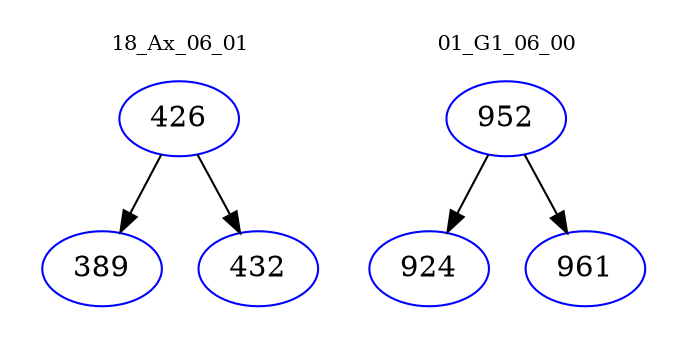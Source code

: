 digraph{
subgraph cluster_0 {
color = white
label = "18_Ax_06_01";
fontsize=10;
T0_426 [label="426", color="blue"]
T0_426 -> T0_389 [color="black"]
T0_389 [label="389", color="blue"]
T0_426 -> T0_432 [color="black"]
T0_432 [label="432", color="blue"]
}
subgraph cluster_1 {
color = white
label = "01_G1_06_00";
fontsize=10;
T1_952 [label="952", color="blue"]
T1_952 -> T1_924 [color="black"]
T1_924 [label="924", color="blue"]
T1_952 -> T1_961 [color="black"]
T1_961 [label="961", color="blue"]
}
}
